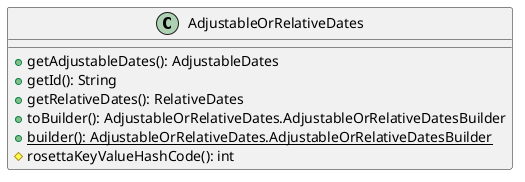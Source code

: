 @startuml

    class AdjustableOrRelativeDates [[AdjustableOrRelativeDates.html]] {
        +getAdjustableDates(): AdjustableDates
        +getId(): String
        +getRelativeDates(): RelativeDates
        +toBuilder(): AdjustableOrRelativeDates.AdjustableOrRelativeDatesBuilder
        {static} +builder(): AdjustableOrRelativeDates.AdjustableOrRelativeDatesBuilder
        #rosettaKeyValueHashCode(): int
    }

@enduml
